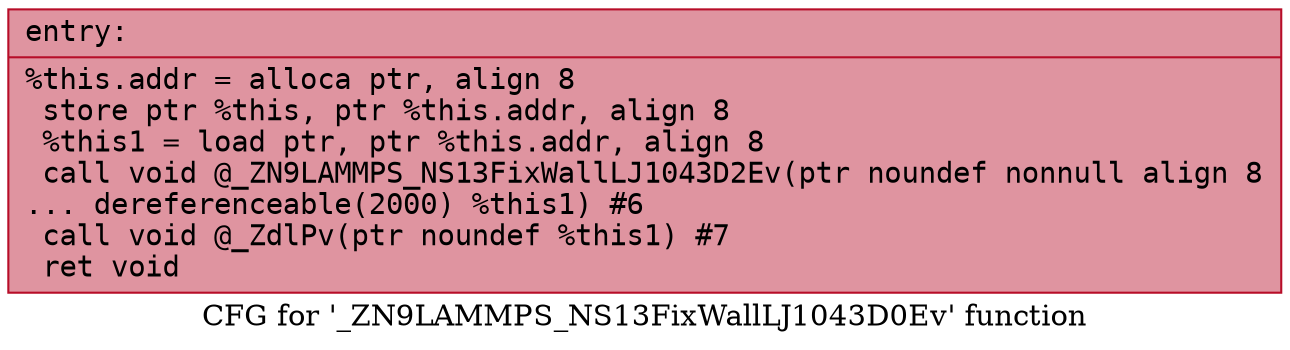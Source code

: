 digraph "CFG for '_ZN9LAMMPS_NS13FixWallLJ1043D0Ev' function" {
	label="CFG for '_ZN9LAMMPS_NS13FixWallLJ1043D0Ev' function";

	Node0x56078cc9ae70 [shape=record,color="#b70d28ff", style=filled, fillcolor="#b70d2870" fontname="Courier",label="{entry:\l|  %this.addr = alloca ptr, align 8\l  store ptr %this, ptr %this.addr, align 8\l  %this1 = load ptr, ptr %this.addr, align 8\l  call void @_ZN9LAMMPS_NS13FixWallLJ1043D2Ev(ptr noundef nonnull align 8\l... dereferenceable(2000) %this1) #6\l  call void @_ZdlPv(ptr noundef %this1) #7\l  ret void\l}"];
}
